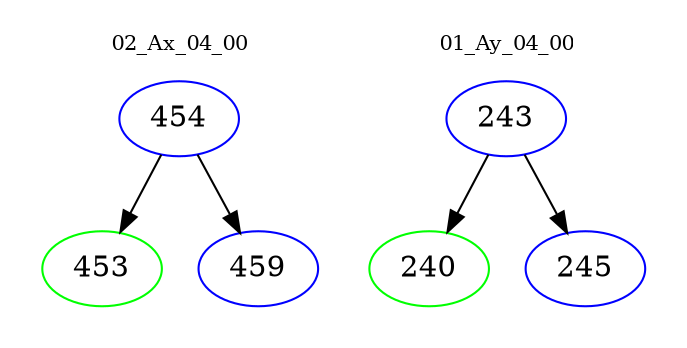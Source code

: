 digraph{
subgraph cluster_0 {
color = white
label = "02_Ax_04_00";
fontsize=10;
T0_454 [label="454", color="blue"]
T0_454 -> T0_453 [color="black"]
T0_453 [label="453", color="green"]
T0_454 -> T0_459 [color="black"]
T0_459 [label="459", color="blue"]
}
subgraph cluster_1 {
color = white
label = "01_Ay_04_00";
fontsize=10;
T1_243 [label="243", color="blue"]
T1_243 -> T1_240 [color="black"]
T1_240 [label="240", color="green"]
T1_243 -> T1_245 [color="black"]
T1_245 [label="245", color="blue"]
}
}
